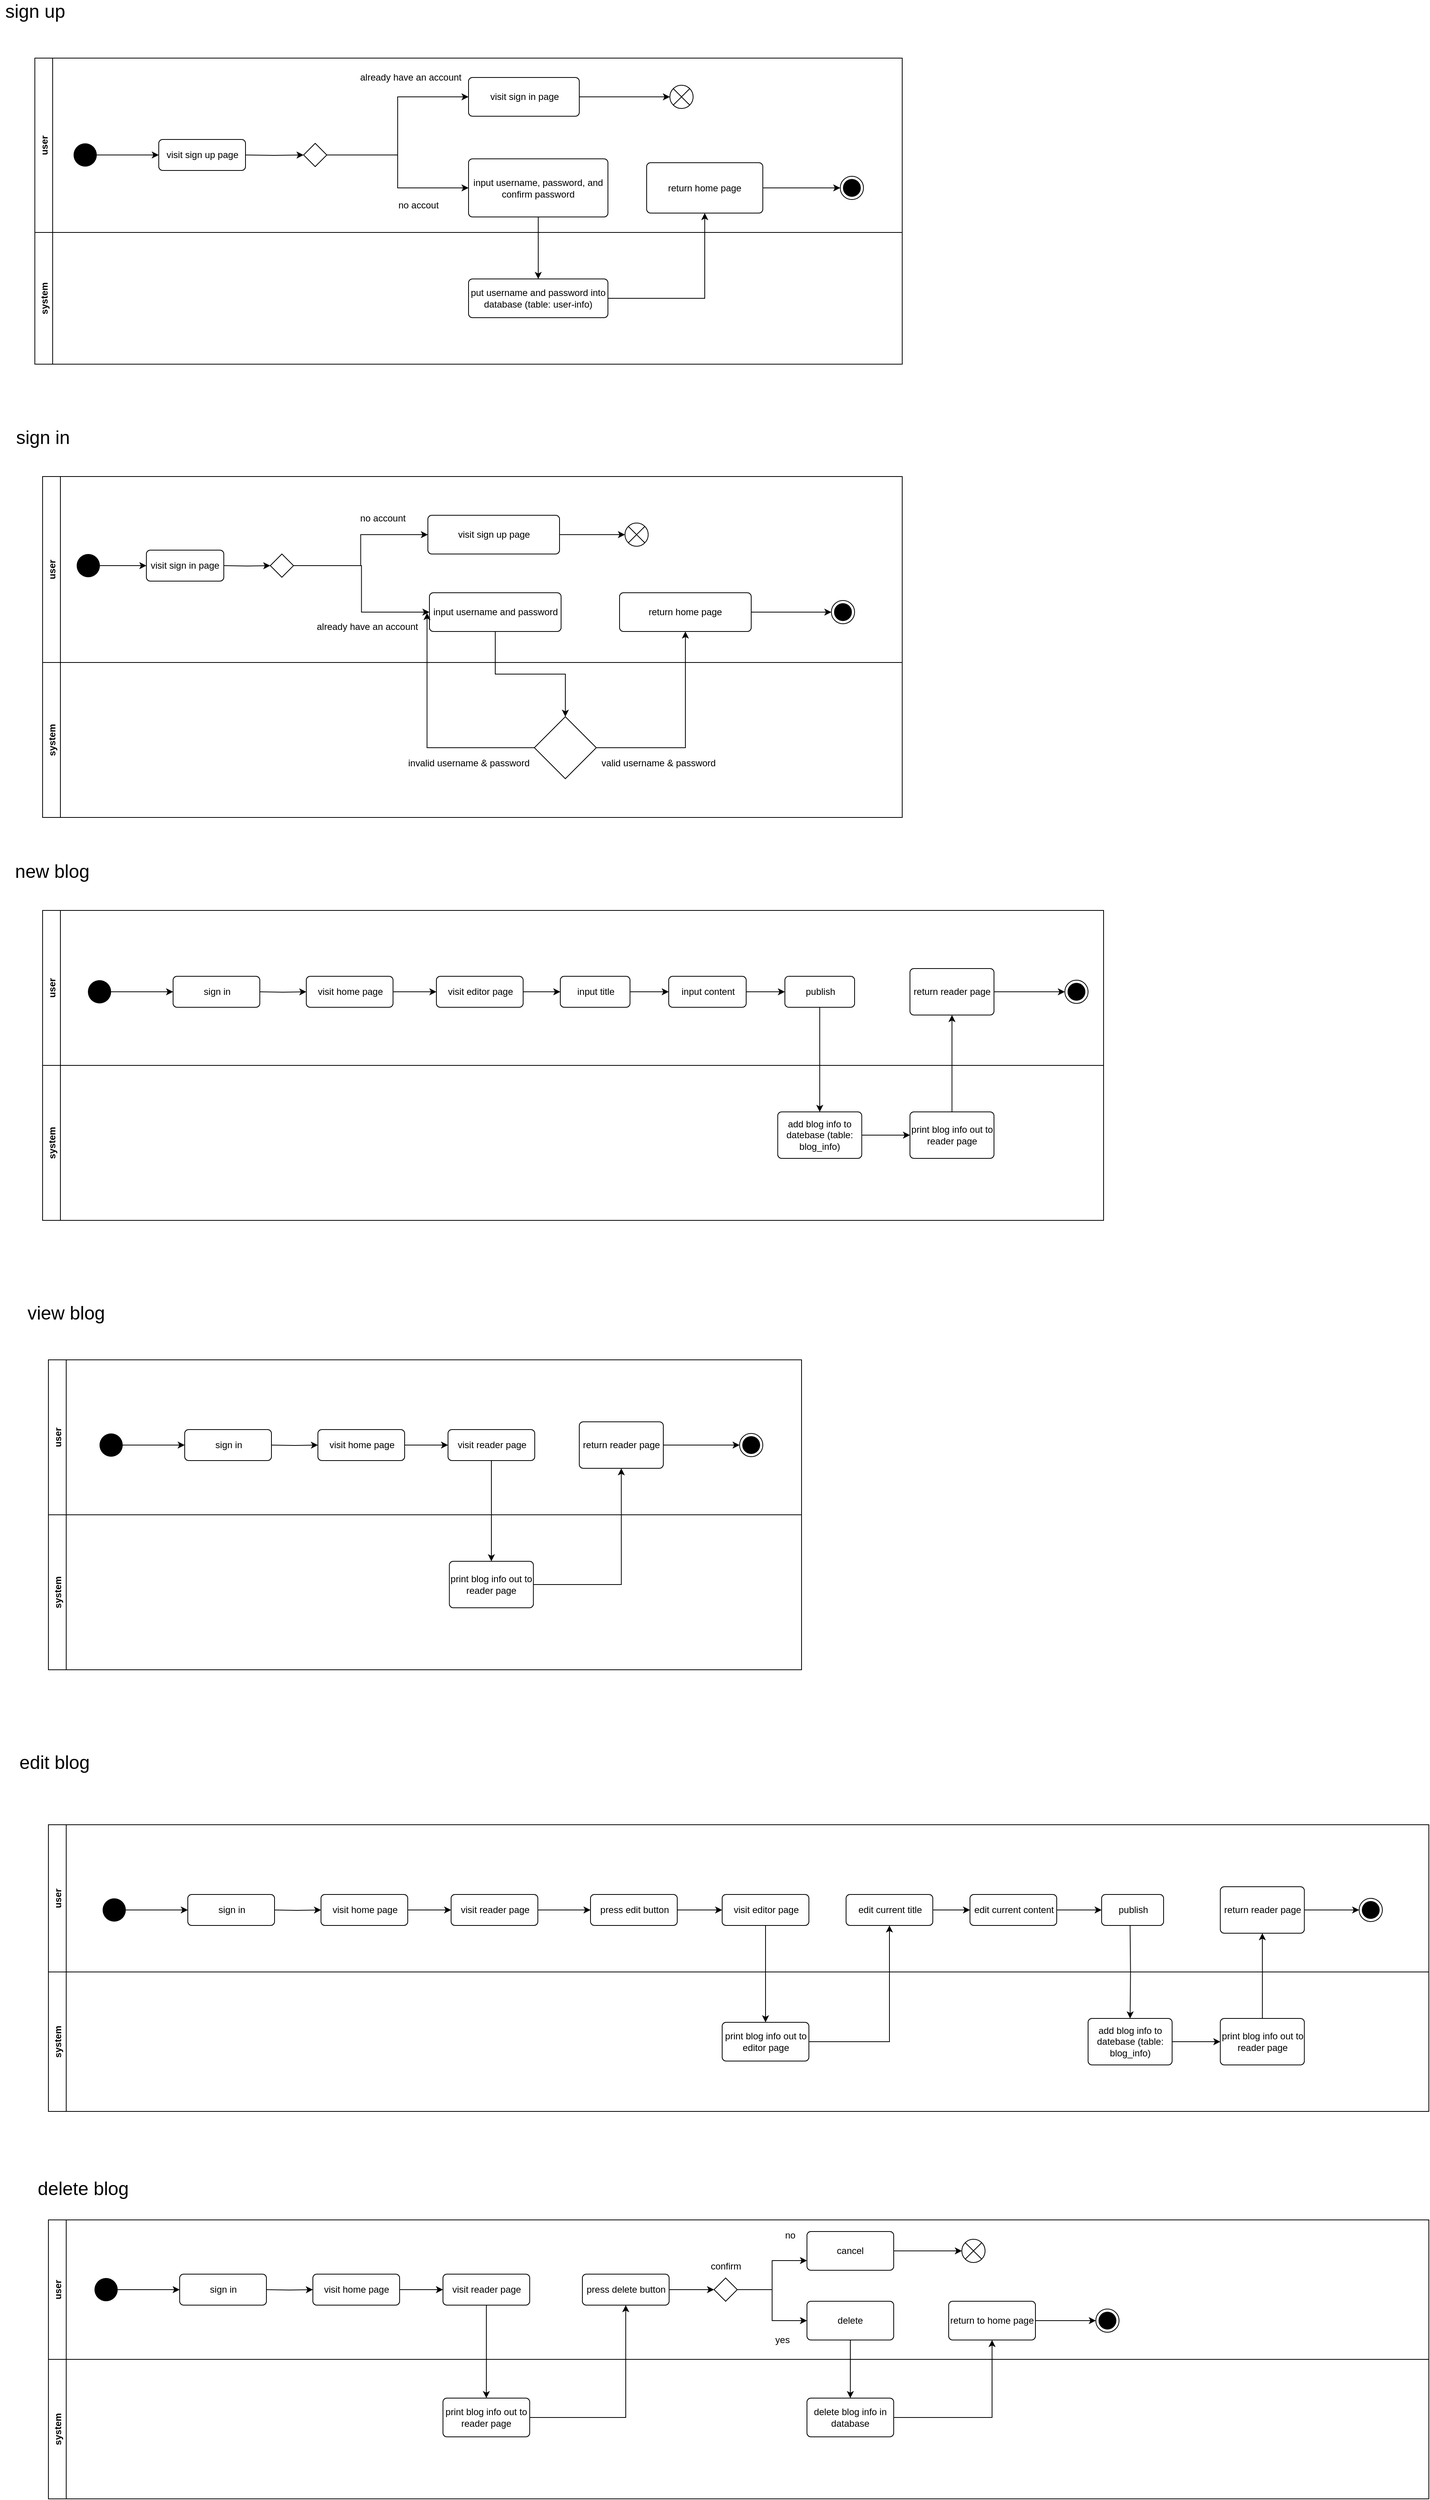 <mxfile version="18.0.7" type="device"><diagram id="uYZvrimtw6pGNpJl5fNM" name="Page-1"><mxGraphModel dx="3199" dy="2535" grid="1" gridSize="10" guides="1" tooltips="1" connect="1" arrows="1" fold="1" page="1" pageScale="1" pageWidth="827" pageHeight="1169" math="0" shadow="0"><root><mxCell id="0"/><mxCell id="1" parent="0"/><mxCell id="Wlo0kTgibTkUkE_SqMx7-7" style="edgeStyle=orthogonalEdgeStyle;rounded=0;orthogonalLoop=1;jettySize=auto;html=1;entryX=0;entryY=0.5;entryDx=0;entryDy=0;" edge="1" parent="1" target="Wlo0kTgibTkUkE_SqMx7-2"><mxGeometry relative="1" as="geometry"><mxPoint x="244" y="665" as="sourcePoint"/></mxGeometry></mxCell><mxCell id="Wlo0kTgibTkUkE_SqMx7-17" style="edgeStyle=orthogonalEdgeStyle;rounded=0;orthogonalLoop=1;jettySize=auto;html=1;entryX=0;entryY=0.5;entryDx=0;entryDy=0;fontSize=12;" edge="1" parent="1" source="Wlo0kTgibTkUkE_SqMx7-1" target="Wlo0kTgibTkUkE_SqMx7-15"><mxGeometry relative="1" as="geometry"/></mxCell><mxCell id="Wlo0kTgibTkUkE_SqMx7-1" value="" style="ellipse;fillColor=#000000;strokeColor=none;" vertex="1" parent="1"><mxGeometry x="54" y="650" width="30" height="30" as="geometry"/></mxCell><mxCell id="Wlo0kTgibTkUkE_SqMx7-8" style="edgeStyle=orthogonalEdgeStyle;rounded=0;orthogonalLoop=1;jettySize=auto;html=1;entryX=0;entryY=0.5;entryDx=0;entryDy=0;" edge="1" parent="1" source="Wlo0kTgibTkUkE_SqMx7-2" target="Wlo0kTgibTkUkE_SqMx7-3"><mxGeometry relative="1" as="geometry"/></mxCell><mxCell id="Wlo0kTgibTkUkE_SqMx7-144" style="edgeStyle=orthogonalEdgeStyle;rounded=0;orthogonalLoop=1;jettySize=auto;html=1;entryX=0;entryY=0.5;entryDx=0;entryDy=0;fontSize=12;" edge="1" parent="1" source="Wlo0kTgibTkUkE_SqMx7-2" target="Wlo0kTgibTkUkE_SqMx7-4"><mxGeometry relative="1" as="geometry"/></mxCell><mxCell id="Wlo0kTgibTkUkE_SqMx7-2" value="" style="rhombus;" vertex="1" parent="1"><mxGeometry x="304" y="650" width="30" height="30" as="geometry"/></mxCell><mxCell id="Wlo0kTgibTkUkE_SqMx7-154" style="edgeStyle=orthogonalEdgeStyle;rounded=0;orthogonalLoop=1;jettySize=auto;html=1;entryX=0.5;entryY=0;entryDx=0;entryDy=0;fontSize=12;" edge="1" parent="1" source="Wlo0kTgibTkUkE_SqMx7-3" target="Wlo0kTgibTkUkE_SqMx7-150"><mxGeometry relative="1" as="geometry"/></mxCell><mxCell id="Wlo0kTgibTkUkE_SqMx7-3" value="input username and password" style="html=1;align=center;verticalAlign=middle;rounded=1;absoluteArcSize=1;arcSize=10;dashed=0;whiteSpace=wrap;" vertex="1" parent="1"><mxGeometry x="509.5" y="700" width="170" height="50" as="geometry"/></mxCell><mxCell id="Wlo0kTgibTkUkE_SqMx7-145" style="edgeStyle=orthogonalEdgeStyle;rounded=0;orthogonalLoop=1;jettySize=auto;html=1;entryX=0;entryY=0.5;entryDx=0;entryDy=0;fontSize=12;" edge="1" parent="1" source="Wlo0kTgibTkUkE_SqMx7-4" target="Wlo0kTgibTkUkE_SqMx7-6"><mxGeometry relative="1" as="geometry"/></mxCell><mxCell id="Wlo0kTgibTkUkE_SqMx7-4" value="visit sign up page" style="html=1;align=center;verticalAlign=middle;rounded=1;absoluteArcSize=1;arcSize=10;dashed=0;whiteSpace=wrap;" vertex="1" parent="1"><mxGeometry x="507.5" y="600" width="170" height="50" as="geometry"/></mxCell><mxCell id="Wlo0kTgibTkUkE_SqMx7-6" value="" style="shape=sumEllipse;perimeter=ellipsePerimeter;whiteSpace=wrap;html=1;backgroundOutline=1;" vertex="1" parent="1"><mxGeometry x="762" y="610" width="30" height="30" as="geometry"/></mxCell><mxCell id="Wlo0kTgibTkUkE_SqMx7-12" value="&lt;font style=&quot;font-size: 24px;&quot;&gt;sign in&lt;/font&gt;" style="text;html=1;align=center;verticalAlign=middle;resizable=0;points=[];autosize=1;strokeColor=none;fillColor=none;" vertex="1" parent="1"><mxGeometry x="-30" y="490" width="80" height="20" as="geometry"/></mxCell><mxCell id="Wlo0kTgibTkUkE_SqMx7-13" value="&lt;font style=&quot;font-size: 12px;&quot;&gt;already have an account&lt;/font&gt;" style="text;html=1;align=center;verticalAlign=middle;resizable=0;points=[];autosize=1;strokeColor=none;fillColor=none;fontSize=24;" vertex="1" parent="1"><mxGeometry x="354" y="720" width="150" height="40" as="geometry"/></mxCell><mxCell id="Wlo0kTgibTkUkE_SqMx7-14" value="&lt;font style=&quot;font-size: 12px;&quot;&gt;no account&lt;/font&gt;" style="text;html=1;align=center;verticalAlign=middle;resizable=0;points=[];autosize=1;strokeColor=none;fillColor=none;fontSize=24;" vertex="1" parent="1"><mxGeometry x="414" y="580" width="70" height="40" as="geometry"/></mxCell><mxCell id="Wlo0kTgibTkUkE_SqMx7-15" value="visit sign in page" style="html=1;align=center;verticalAlign=middle;rounded=1;absoluteArcSize=1;arcSize=10;dashed=0;fontSize=12;whiteSpace=wrap;" vertex="1" parent="1"><mxGeometry x="144" y="645" width="100" height="40" as="geometry"/></mxCell><mxCell id="Wlo0kTgibTkUkE_SqMx7-18" style="edgeStyle=orthogonalEdgeStyle;rounded=0;orthogonalLoop=1;jettySize=auto;html=1;entryX=0;entryY=0.5;entryDx=0;entryDy=0;" edge="1" parent="1" target="Wlo0kTgibTkUkE_SqMx7-23"><mxGeometry relative="1" as="geometry"><mxPoint x="270" y="135" as="sourcePoint"/></mxGeometry></mxCell><mxCell id="Wlo0kTgibTkUkE_SqMx7-19" style="edgeStyle=orthogonalEdgeStyle;rounded=0;orthogonalLoop=1;jettySize=auto;html=1;entryX=0;entryY=0.5;entryDx=0;entryDy=0;" edge="1" parent="1" source="Wlo0kTgibTkUkE_SqMx7-20" target="Wlo0kTgibTkUkE_SqMx7-33"><mxGeometry relative="1" as="geometry"/></mxCell><mxCell id="Wlo0kTgibTkUkE_SqMx7-20" value="" style="ellipse;fillColor=#000000;strokeColor=none;" vertex="1" parent="1"><mxGeometry x="50" y="120" width="30" height="30" as="geometry"/></mxCell><mxCell id="Wlo0kTgibTkUkE_SqMx7-21" style="edgeStyle=orthogonalEdgeStyle;rounded=0;orthogonalLoop=1;jettySize=auto;html=1;entryX=0;entryY=0.5;entryDx=0;entryDy=0;" edge="1" parent="1" source="Wlo0kTgibTkUkE_SqMx7-23" target="Wlo0kTgibTkUkE_SqMx7-37"><mxGeometry relative="1" as="geometry"><mxPoint x="547.0" y="45" as="targetPoint"/></mxGeometry></mxCell><mxCell id="Wlo0kTgibTkUkE_SqMx7-22" style="edgeStyle=orthogonalEdgeStyle;rounded=0;orthogonalLoop=1;jettySize=auto;html=1;entryX=0;entryY=0.5;entryDx=0;entryDy=0;" edge="1" parent="1" source="Wlo0kTgibTkUkE_SqMx7-23" target="Wlo0kTgibTkUkE_SqMx7-27"><mxGeometry relative="1" as="geometry"/></mxCell><mxCell id="Wlo0kTgibTkUkE_SqMx7-23" value="" style="rhombus;" vertex="1" parent="1"><mxGeometry x="347" y="120" width="30" height="30" as="geometry"/></mxCell><mxCell id="Wlo0kTgibTkUkE_SqMx7-30" value="&lt;font style=&quot;font-size: 24px;&quot;&gt;sign up&lt;/font&gt;" style="text;html=1;align=center;verticalAlign=middle;resizable=0;points=[];autosize=1;strokeColor=none;fillColor=none;" vertex="1" parent="1"><mxGeometry x="-45" y="-60" width="90" height="20" as="geometry"/></mxCell><mxCell id="Wlo0kTgibTkUkE_SqMx7-33" value="visit sign up page" style="html=1;align=center;verticalAlign=middle;rounded=1;absoluteArcSize=1;arcSize=10;dashed=0;" vertex="1" parent="1"><mxGeometry x="160" y="115" width="112" height="40" as="geometry"/></mxCell><mxCell id="Wlo0kTgibTkUkE_SqMx7-38" style="edgeStyle=orthogonalEdgeStyle;rounded=0;orthogonalLoop=1;jettySize=auto;html=1;entryX=0;entryY=0.5;entryDx=0;entryDy=0;" edge="1" parent="1" target="Wlo0kTgibTkUkE_SqMx7-45"><mxGeometry relative="1" as="geometry"><mxPoint x="288.5" y="1215" as="sourcePoint"/><mxPoint x="365.5" y="1215" as="targetPoint"/></mxGeometry></mxCell><mxCell id="Wlo0kTgibTkUkE_SqMx7-39" style="edgeStyle=orthogonalEdgeStyle;rounded=0;orthogonalLoop=1;jettySize=auto;html=1;entryX=0;entryY=0.5;entryDx=0;entryDy=0;" edge="1" parent="1" source="Wlo0kTgibTkUkE_SqMx7-40" target="Wlo0kTgibTkUkE_SqMx7-43"><mxGeometry relative="1" as="geometry"/></mxCell><mxCell id="Wlo0kTgibTkUkE_SqMx7-40" value="" style="ellipse;fillColor=#000000;strokeColor=none;" vertex="1" parent="1"><mxGeometry x="68.5" y="1200" width="30" height="30" as="geometry"/></mxCell><mxCell id="Wlo0kTgibTkUkE_SqMx7-42" value="&lt;font style=&quot;font-size: 24px;&quot;&gt;new blog&lt;/font&gt;" style="text;html=1;align=center;verticalAlign=middle;resizable=0;points=[];autosize=1;strokeColor=none;fillColor=none;" vertex="1" parent="1"><mxGeometry x="-33" y="1050" width="110" height="20" as="geometry"/></mxCell><mxCell id="Wlo0kTgibTkUkE_SqMx7-43" value="sign in" style="html=1;align=center;verticalAlign=middle;rounded=1;absoluteArcSize=1;arcSize=10;dashed=0;" vertex="1" parent="1"><mxGeometry x="178.5" y="1195" width="112" height="40" as="geometry"/></mxCell><mxCell id="Wlo0kTgibTkUkE_SqMx7-44" style="edgeStyle=orthogonalEdgeStyle;rounded=0;orthogonalLoop=1;jettySize=auto;html=1;entryX=0;entryY=0.5;entryDx=0;entryDy=0;" edge="1" parent="1" source="Wlo0kTgibTkUkE_SqMx7-45" target="Wlo0kTgibTkUkE_SqMx7-47"><mxGeometry relative="1" as="geometry"/></mxCell><mxCell id="Wlo0kTgibTkUkE_SqMx7-45" value="visit home page" style="html=1;align=center;verticalAlign=middle;rounded=1;absoluteArcSize=1;arcSize=10;dashed=0;" vertex="1" parent="1"><mxGeometry x="350.5" y="1195" width="112" height="40" as="geometry"/></mxCell><mxCell id="Wlo0kTgibTkUkE_SqMx7-46" style="edgeStyle=orthogonalEdgeStyle;rounded=0;orthogonalLoop=1;jettySize=auto;html=1;entryX=0;entryY=0.5;entryDx=0;entryDy=0;" edge="1" parent="1" source="Wlo0kTgibTkUkE_SqMx7-47" target="Wlo0kTgibTkUkE_SqMx7-51"><mxGeometry relative="1" as="geometry"/></mxCell><mxCell id="Wlo0kTgibTkUkE_SqMx7-47" value="visit editor page" style="html=1;align=center;verticalAlign=middle;rounded=1;absoluteArcSize=1;arcSize=10;dashed=0;" vertex="1" parent="1"><mxGeometry x="518.5" y="1195" width="112" height="40" as="geometry"/></mxCell><mxCell id="Wlo0kTgibTkUkE_SqMx7-48" style="edgeStyle=orthogonalEdgeStyle;rounded=0;orthogonalLoop=1;jettySize=auto;html=1;entryX=0;entryY=0.5;entryDx=0;entryDy=0;" edge="1" parent="1" source="Wlo0kTgibTkUkE_SqMx7-49" target="Wlo0kTgibTkUkE_SqMx7-53"><mxGeometry relative="1" as="geometry"/></mxCell><mxCell id="Wlo0kTgibTkUkE_SqMx7-49" value="input content" style="html=1;align=center;verticalAlign=middle;rounded=1;absoluteArcSize=1;arcSize=10;dashed=0;" vertex="1" parent="1"><mxGeometry x="818.5" y="1195" width="100" height="40" as="geometry"/></mxCell><mxCell id="Wlo0kTgibTkUkE_SqMx7-50" style="edgeStyle=orthogonalEdgeStyle;rounded=0;orthogonalLoop=1;jettySize=auto;html=1;entryX=0;entryY=0.5;entryDx=0;entryDy=0;" edge="1" parent="1" source="Wlo0kTgibTkUkE_SqMx7-51" target="Wlo0kTgibTkUkE_SqMx7-49"><mxGeometry relative="1" as="geometry"/></mxCell><mxCell id="Wlo0kTgibTkUkE_SqMx7-51" value="input title" style="html=1;align=center;verticalAlign=middle;rounded=1;absoluteArcSize=1;arcSize=10;dashed=0;" vertex="1" parent="1"><mxGeometry x="678.5" y="1195" width="90" height="40" as="geometry"/></mxCell><mxCell id="Wlo0kTgibTkUkE_SqMx7-167" style="edgeStyle=orthogonalEdgeStyle;rounded=0;orthogonalLoop=1;jettySize=auto;html=1;entryX=0.5;entryY=0;entryDx=0;entryDy=0;fontSize=12;" edge="1" parent="1" source="Wlo0kTgibTkUkE_SqMx7-53" target="Wlo0kTgibTkUkE_SqMx7-162"><mxGeometry relative="1" as="geometry"/></mxCell><mxCell id="Wlo0kTgibTkUkE_SqMx7-53" value="publish" style="html=1;align=center;verticalAlign=middle;rounded=1;absoluteArcSize=1;arcSize=10;dashed=0;" vertex="1" parent="1"><mxGeometry x="968.5" y="1195" width="90" height="40" as="geometry"/></mxCell><mxCell id="Wlo0kTgibTkUkE_SqMx7-54" style="edgeStyle=orthogonalEdgeStyle;rounded=0;orthogonalLoop=1;jettySize=auto;html=1;entryX=0;entryY=0.5;entryDx=0;entryDy=0;" edge="1" parent="1" target="Wlo0kTgibTkUkE_SqMx7-61"><mxGeometry relative="1" as="geometry"><mxPoint x="303.5" y="1800" as="sourcePoint"/><mxPoint x="380.5" y="1800" as="targetPoint"/></mxGeometry></mxCell><mxCell id="Wlo0kTgibTkUkE_SqMx7-55" style="edgeStyle=orthogonalEdgeStyle;rounded=0;orthogonalLoop=1;jettySize=auto;html=1;entryX=0;entryY=0.5;entryDx=0;entryDy=0;" edge="1" parent="1" source="Wlo0kTgibTkUkE_SqMx7-56" target="Wlo0kTgibTkUkE_SqMx7-59"><mxGeometry relative="1" as="geometry"/></mxCell><mxCell id="Wlo0kTgibTkUkE_SqMx7-56" value="" style="ellipse;fillColor=#000000;strokeColor=none;" vertex="1" parent="1"><mxGeometry x="83.5" y="1785" width="30" height="30" as="geometry"/></mxCell><mxCell id="Wlo0kTgibTkUkE_SqMx7-58" value="&lt;font style=&quot;font-size: 24px;&quot;&gt;view blog&lt;/font&gt;" style="text;html=1;align=center;verticalAlign=middle;resizable=0;points=[];autosize=1;strokeColor=none;fillColor=none;" vertex="1" parent="1"><mxGeometry x="-20" y="1620" width="120" height="20" as="geometry"/></mxCell><mxCell id="Wlo0kTgibTkUkE_SqMx7-59" value="sign in" style="html=1;align=center;verticalAlign=middle;rounded=1;absoluteArcSize=1;arcSize=10;dashed=0;" vertex="1" parent="1"><mxGeometry x="193.5" y="1780" width="112" height="40" as="geometry"/></mxCell><mxCell id="Wlo0kTgibTkUkE_SqMx7-60" style="edgeStyle=orthogonalEdgeStyle;rounded=0;orthogonalLoop=1;jettySize=auto;html=1;entryX=0;entryY=0.5;entryDx=0;entryDy=0;" edge="1" parent="1" source="Wlo0kTgibTkUkE_SqMx7-61" target="Wlo0kTgibTkUkE_SqMx7-63"><mxGeometry relative="1" as="geometry"/></mxCell><mxCell id="Wlo0kTgibTkUkE_SqMx7-61" value="visit home page" style="html=1;align=center;verticalAlign=middle;rounded=1;absoluteArcSize=1;arcSize=10;dashed=0;" vertex="1" parent="1"><mxGeometry x="365.5" y="1780" width="112" height="40" as="geometry"/></mxCell><mxCell id="Wlo0kTgibTkUkE_SqMx7-179" style="edgeStyle=orthogonalEdgeStyle;rounded=0;orthogonalLoop=1;jettySize=auto;html=1;entryX=0.5;entryY=0;entryDx=0;entryDy=0;fontSize=12;" edge="1" parent="1" source="Wlo0kTgibTkUkE_SqMx7-63" target="Wlo0kTgibTkUkE_SqMx7-173"><mxGeometry relative="1" as="geometry"/></mxCell><mxCell id="Wlo0kTgibTkUkE_SqMx7-63" value="visit reader page" style="html=1;align=center;verticalAlign=middle;rounded=1;absoluteArcSize=1;arcSize=10;dashed=0;" vertex="1" parent="1"><mxGeometry x="533.5" y="1780" width="112" height="40" as="geometry"/></mxCell><mxCell id="Wlo0kTgibTkUkE_SqMx7-64" style="edgeStyle=orthogonalEdgeStyle;rounded=0;orthogonalLoop=1;jettySize=auto;html=1;entryX=0;entryY=0.5;entryDx=0;entryDy=0;" edge="1" parent="1" target="Wlo0kTgibTkUkE_SqMx7-70"><mxGeometry relative="1" as="geometry"><mxPoint x="307.5" y="2400" as="sourcePoint"/><mxPoint x="384.5" y="2400" as="targetPoint"/></mxGeometry></mxCell><mxCell id="Wlo0kTgibTkUkE_SqMx7-65" style="edgeStyle=orthogonalEdgeStyle;rounded=0;orthogonalLoop=1;jettySize=auto;html=1;entryX=0;entryY=0.5;entryDx=0;entryDy=0;" edge="1" parent="1" source="Wlo0kTgibTkUkE_SqMx7-66" target="Wlo0kTgibTkUkE_SqMx7-68"><mxGeometry relative="1" as="geometry"/></mxCell><mxCell id="Wlo0kTgibTkUkE_SqMx7-66" value="" style="ellipse;fillColor=#000000;strokeColor=none;" vertex="1" parent="1"><mxGeometry x="87.5" y="2385" width="30" height="30" as="geometry"/></mxCell><mxCell id="Wlo0kTgibTkUkE_SqMx7-67" value="&lt;font style=&quot;font-size: 24px;&quot;&gt;edit blog&lt;/font&gt;" style="text;html=1;align=center;verticalAlign=middle;resizable=0;points=[];autosize=1;strokeColor=none;fillColor=none;" vertex="1" parent="1"><mxGeometry x="-30" y="2200" width="110" height="20" as="geometry"/></mxCell><mxCell id="Wlo0kTgibTkUkE_SqMx7-68" value="sign in" style="html=1;align=center;verticalAlign=middle;rounded=1;absoluteArcSize=1;arcSize=10;dashed=0;" vertex="1" parent="1"><mxGeometry x="197.5" y="2380" width="112" height="40" as="geometry"/></mxCell><mxCell id="Wlo0kTgibTkUkE_SqMx7-69" style="edgeStyle=orthogonalEdgeStyle;rounded=0;orthogonalLoop=1;jettySize=auto;html=1;entryX=0;entryY=0.5;entryDx=0;entryDy=0;" edge="1" parent="1" source="Wlo0kTgibTkUkE_SqMx7-70" target="Wlo0kTgibTkUkE_SqMx7-72"><mxGeometry relative="1" as="geometry"/></mxCell><mxCell id="Wlo0kTgibTkUkE_SqMx7-70" value="visit home page" style="html=1;align=center;verticalAlign=middle;rounded=1;absoluteArcSize=1;arcSize=10;dashed=0;" vertex="1" parent="1"><mxGeometry x="369.5" y="2380" width="112" height="40" as="geometry"/></mxCell><mxCell id="Wlo0kTgibTkUkE_SqMx7-71" style="edgeStyle=orthogonalEdgeStyle;rounded=0;orthogonalLoop=1;jettySize=auto;html=1;entryX=0;entryY=0.5;entryDx=0;entryDy=0;" edge="1" parent="1" source="Wlo0kTgibTkUkE_SqMx7-72" target="Wlo0kTgibTkUkE_SqMx7-74"><mxGeometry relative="1" as="geometry"/></mxCell><mxCell id="Wlo0kTgibTkUkE_SqMx7-72" value="visit reader page" style="html=1;align=center;verticalAlign=middle;rounded=1;absoluteArcSize=1;arcSize=10;dashed=0;" vertex="1" parent="1"><mxGeometry x="537.5" y="2380" width="112" height="40" as="geometry"/></mxCell><mxCell id="Wlo0kTgibTkUkE_SqMx7-182" style="edgeStyle=orthogonalEdgeStyle;rounded=0;orthogonalLoop=1;jettySize=auto;html=1;entryX=0;entryY=0.5;entryDx=0;entryDy=0;fontSize=12;" edge="1" parent="1" source="Wlo0kTgibTkUkE_SqMx7-74" target="Wlo0kTgibTkUkE_SqMx7-78"><mxGeometry relative="1" as="geometry"/></mxCell><mxCell id="Wlo0kTgibTkUkE_SqMx7-74" value="press edit button" style="html=1;align=center;verticalAlign=middle;rounded=1;absoluteArcSize=1;arcSize=10;dashed=0;" vertex="1" parent="1"><mxGeometry x="717.5" y="2380" width="112" height="40" as="geometry"/></mxCell><mxCell id="Wlo0kTgibTkUkE_SqMx7-75" style="edgeStyle=orthogonalEdgeStyle;rounded=0;orthogonalLoop=1;jettySize=auto;html=1;" edge="1" parent="1" source="Wlo0kTgibTkUkE_SqMx7-76" target="Wlo0kTgibTkUkE_SqMx7-82"><mxGeometry relative="1" as="geometry"/></mxCell><mxCell id="Wlo0kTgibTkUkE_SqMx7-76" value="edit current title" style="html=1;align=center;verticalAlign=middle;rounded=1;absoluteArcSize=1;arcSize=10;dashed=0;" vertex="1" parent="1"><mxGeometry x="1047.5" y="2380" width="112" height="40" as="geometry"/></mxCell><mxCell id="Wlo0kTgibTkUkE_SqMx7-184" style="edgeStyle=orthogonalEdgeStyle;rounded=0;orthogonalLoop=1;jettySize=auto;html=1;entryX=0.5;entryY=0;entryDx=0;entryDy=0;fontSize=12;" edge="1" parent="1" source="Wlo0kTgibTkUkE_SqMx7-78" target="Wlo0kTgibTkUkE_SqMx7-183"><mxGeometry relative="1" as="geometry"/></mxCell><mxCell id="Wlo0kTgibTkUkE_SqMx7-78" value="visit editor page" style="html=1;align=center;verticalAlign=middle;rounded=1;absoluteArcSize=1;arcSize=10;dashed=0;" vertex="1" parent="1"><mxGeometry x="887.5" y="2380" width="112" height="40" as="geometry"/></mxCell><mxCell id="Wlo0kTgibTkUkE_SqMx7-80" value="publish" style="html=1;align=center;verticalAlign=middle;rounded=1;absoluteArcSize=1;arcSize=10;dashed=0;" vertex="1" parent="1"><mxGeometry x="1377.5" y="2380" width="80" height="40" as="geometry"/></mxCell><mxCell id="Wlo0kTgibTkUkE_SqMx7-81" style="edgeStyle=orthogonalEdgeStyle;rounded=0;orthogonalLoop=1;jettySize=auto;html=1;entryX=0;entryY=0.5;entryDx=0;entryDy=0;" edge="1" parent="1" source="Wlo0kTgibTkUkE_SqMx7-82" target="Wlo0kTgibTkUkE_SqMx7-80"><mxGeometry relative="1" as="geometry"/></mxCell><mxCell id="Wlo0kTgibTkUkE_SqMx7-82" value="edit current content" style="html=1;align=center;verticalAlign=middle;rounded=1;absoluteArcSize=1;arcSize=10;dashed=0;" vertex="1" parent="1"><mxGeometry x="1207.5" y="2380" width="112" height="40" as="geometry"/></mxCell><mxCell id="Wlo0kTgibTkUkE_SqMx7-83" value="" style="ellipse;html=1;shape=endState;fillColor=#000000;strokeColor=#000000;" vertex="1" parent="1"><mxGeometry x="1710" y="2385" width="30" height="30" as="geometry"/></mxCell><mxCell id="Wlo0kTgibTkUkE_SqMx7-84" style="edgeStyle=orthogonalEdgeStyle;rounded=0;orthogonalLoop=1;jettySize=auto;html=1;entryX=0;entryY=0.5;entryDx=0;entryDy=0;" edge="1" parent="1" target="Wlo0kTgibTkUkE_SqMx7-91"><mxGeometry relative="1" as="geometry"><mxPoint x="297" y="2890" as="sourcePoint"/><mxPoint x="374" y="2890" as="targetPoint"/></mxGeometry></mxCell><mxCell id="Wlo0kTgibTkUkE_SqMx7-85" style="edgeStyle=orthogonalEdgeStyle;rounded=0;orthogonalLoop=1;jettySize=auto;html=1;entryX=0;entryY=0.5;entryDx=0;entryDy=0;" edge="1" parent="1" source="Wlo0kTgibTkUkE_SqMx7-86" target="Wlo0kTgibTkUkE_SqMx7-89"><mxGeometry relative="1" as="geometry"/></mxCell><mxCell id="Wlo0kTgibTkUkE_SqMx7-86" value="" style="ellipse;fillColor=#000000;strokeColor=none;" vertex="1" parent="1"><mxGeometry x="77" y="2875" width="30" height="30" as="geometry"/></mxCell><mxCell id="Wlo0kTgibTkUkE_SqMx7-88" value="&lt;font style=&quot;font-size: 24px;&quot;&gt;delete blog&lt;/font&gt;" style="text;html=1;align=center;verticalAlign=middle;resizable=0;points=[];autosize=1;strokeColor=none;fillColor=none;" vertex="1" parent="1"><mxGeometry x="-3" y="2750" width="130" height="20" as="geometry"/></mxCell><mxCell id="Wlo0kTgibTkUkE_SqMx7-89" value="sign in" style="html=1;align=center;verticalAlign=middle;rounded=1;absoluteArcSize=1;arcSize=10;dashed=0;" vertex="1" parent="1"><mxGeometry x="187" y="2870" width="112" height="40" as="geometry"/></mxCell><mxCell id="Wlo0kTgibTkUkE_SqMx7-90" style="edgeStyle=orthogonalEdgeStyle;rounded=0;orthogonalLoop=1;jettySize=auto;html=1;entryX=0;entryY=0.5;entryDx=0;entryDy=0;" edge="1" parent="1" source="Wlo0kTgibTkUkE_SqMx7-91" target="Wlo0kTgibTkUkE_SqMx7-93"><mxGeometry relative="1" as="geometry"/></mxCell><mxCell id="Wlo0kTgibTkUkE_SqMx7-91" value="visit home page" style="html=1;align=center;verticalAlign=middle;rounded=1;absoluteArcSize=1;arcSize=10;dashed=0;" vertex="1" parent="1"><mxGeometry x="359" y="2870" width="112" height="40" as="geometry"/></mxCell><mxCell id="Wlo0kTgibTkUkE_SqMx7-198" style="edgeStyle=orthogonalEdgeStyle;rounded=0;orthogonalLoop=1;jettySize=auto;html=1;entryX=0.5;entryY=0;entryDx=0;entryDy=0;fontSize=12;" edge="1" parent="1" source="Wlo0kTgibTkUkE_SqMx7-93" target="Wlo0kTgibTkUkE_SqMx7-197"><mxGeometry relative="1" as="geometry"/></mxCell><mxCell id="Wlo0kTgibTkUkE_SqMx7-93" value="visit reader page" style="html=1;align=center;verticalAlign=middle;rounded=1;absoluteArcSize=1;arcSize=10;dashed=0;" vertex="1" parent="1"><mxGeometry x="527" y="2870" width="112" height="40" as="geometry"/></mxCell><mxCell id="Wlo0kTgibTkUkE_SqMx7-94" style="edgeStyle=orthogonalEdgeStyle;rounded=0;orthogonalLoop=1;jettySize=auto;html=1;entryX=0;entryY=0.5;entryDx=0;entryDy=0;" edge="1" parent="1" source="Wlo0kTgibTkUkE_SqMx7-95" target="Wlo0kTgibTkUkE_SqMx7-98"><mxGeometry relative="1" as="geometry"/></mxCell><mxCell id="Wlo0kTgibTkUkE_SqMx7-95" value="press delete button" style="html=1;align=center;verticalAlign=middle;rounded=1;absoluteArcSize=1;arcSize=10;dashed=0;" vertex="1" parent="1"><mxGeometry x="707" y="2870" width="112" height="40" as="geometry"/></mxCell><mxCell id="Wlo0kTgibTkUkE_SqMx7-96" style="edgeStyle=orthogonalEdgeStyle;rounded=0;orthogonalLoop=1;jettySize=auto;html=1;entryX=0;entryY=0.5;entryDx=0;entryDy=0;" edge="1" parent="1" source="Wlo0kTgibTkUkE_SqMx7-98" target="Wlo0kTgibTkUkE_SqMx7-199"><mxGeometry relative="1" as="geometry"><mxPoint x="997.0" y="2930" as="targetPoint"/></mxGeometry></mxCell><mxCell id="Wlo0kTgibTkUkE_SqMx7-97" style="edgeStyle=orthogonalEdgeStyle;rounded=0;orthogonalLoop=1;jettySize=auto;html=1;entryX=0;entryY=0.75;entryDx=0;entryDy=0;" edge="1" parent="1" source="Wlo0kTgibTkUkE_SqMx7-98" target="Wlo0kTgibTkUkE_SqMx7-200"><mxGeometry relative="1" as="geometry"><mxPoint x="997.0" y="2840" as="targetPoint"/></mxGeometry></mxCell><mxCell id="Wlo0kTgibTkUkE_SqMx7-98" value="" style="rhombus;" vertex="1" parent="1"><mxGeometry x="877" y="2875" width="30" height="30" as="geometry"/></mxCell><mxCell id="Wlo0kTgibTkUkE_SqMx7-104" value="confirm" style="text;html=1;align=center;verticalAlign=middle;resizable=0;points=[];autosize=1;strokeColor=none;fillColor=none;" vertex="1" parent="1"><mxGeometry x="867" y="2850" width="50" height="20" as="geometry"/></mxCell><mxCell id="Wlo0kTgibTkUkE_SqMx7-112" value="user" style="swimlane;horizontal=0;fontSize=12;" vertex="1" parent="1"><mxGeometry y="10" width="1120" height="225" as="geometry"/></mxCell><mxCell id="Wlo0kTgibTkUkE_SqMx7-37" value="input username, password, and confirm password" style="html=1;align=center;verticalAlign=middle;rounded=1;absoluteArcSize=1;arcSize=10;dashed=0;whiteSpace=wrap;" vertex="1" parent="Wlo0kTgibTkUkE_SqMx7-112"><mxGeometry x="560" y="130" width="180" height="75" as="geometry"/></mxCell><mxCell id="Wlo0kTgibTkUkE_SqMx7-28" value="" style="ellipse;html=1;shape=endState;fillColor=#000000;strokeColor=#000000;" vertex="1" parent="Wlo0kTgibTkUkE_SqMx7-112"><mxGeometry x="1040" y="152.5" width="30" height="30" as="geometry"/></mxCell><mxCell id="Wlo0kTgibTkUkE_SqMx7-122" style="edgeStyle=orthogonalEdgeStyle;rounded=0;orthogonalLoop=1;jettySize=auto;html=1;fontSize=12;" edge="1" parent="Wlo0kTgibTkUkE_SqMx7-112" source="Wlo0kTgibTkUkE_SqMx7-120" target="Wlo0kTgibTkUkE_SqMx7-28"><mxGeometry relative="1" as="geometry"/></mxCell><mxCell id="Wlo0kTgibTkUkE_SqMx7-120" value="return home page" style="html=1;align=center;verticalAlign=middle;rounded=1;absoluteArcSize=1;arcSize=10;dashed=0;whiteSpace=wrap;" vertex="1" parent="Wlo0kTgibTkUkE_SqMx7-112"><mxGeometry x="790" y="135" width="150" height="65" as="geometry"/></mxCell><mxCell id="Wlo0kTgibTkUkE_SqMx7-27" value="visit sign in page" style="html=1;align=center;verticalAlign=middle;rounded=1;absoluteArcSize=1;arcSize=10;dashed=0;" vertex="1" parent="Wlo0kTgibTkUkE_SqMx7-112"><mxGeometry x="560" y="25" width="143" height="50" as="geometry"/></mxCell><mxCell id="Wlo0kTgibTkUkE_SqMx7-29" value="" style="shape=sumEllipse;perimeter=ellipsePerimeter;whiteSpace=wrap;html=1;backgroundOutline=1;" vertex="1" parent="Wlo0kTgibTkUkE_SqMx7-112"><mxGeometry x="820" y="35" width="30" height="30" as="geometry"/></mxCell><mxCell id="Wlo0kTgibTkUkE_SqMx7-26" style="edgeStyle=orthogonalEdgeStyle;rounded=0;orthogonalLoop=1;jettySize=auto;html=1;entryX=0;entryY=0.5;entryDx=0;entryDy=0;" edge="1" parent="Wlo0kTgibTkUkE_SqMx7-112" source="Wlo0kTgibTkUkE_SqMx7-27" target="Wlo0kTgibTkUkE_SqMx7-29"><mxGeometry relative="1" as="geometry"/></mxCell><mxCell id="Wlo0kTgibTkUkE_SqMx7-31" value="no accout" style="text;html=1;align=center;verticalAlign=middle;resizable=0;points=[];autosize=1;strokeColor=none;fillColor=none;" vertex="1" parent="Wlo0kTgibTkUkE_SqMx7-112"><mxGeometry x="460" y="180" width="70" height="20" as="geometry"/></mxCell><mxCell id="Wlo0kTgibTkUkE_SqMx7-32" value="already have an account" style="text;html=1;align=center;verticalAlign=middle;resizable=0;points=[];autosize=1;strokeColor=none;fillColor=none;" vertex="1" parent="Wlo0kTgibTkUkE_SqMx7-112"><mxGeometry x="410" y="15" width="150" height="20" as="geometry"/></mxCell><mxCell id="Wlo0kTgibTkUkE_SqMx7-114" value="system" style="swimlane;horizontal=0;fontSize=12;" vertex="1" parent="1"><mxGeometry y="235" width="1120" height="170" as="geometry"/></mxCell><mxCell id="Wlo0kTgibTkUkE_SqMx7-118" value="put username and password into database (table: user-info)" style="html=1;align=center;verticalAlign=middle;rounded=1;absoluteArcSize=1;arcSize=10;dashed=0;whiteSpace=wrap;" vertex="1" parent="Wlo0kTgibTkUkE_SqMx7-114"><mxGeometry x="560" y="60" width="180" height="50" as="geometry"/></mxCell><mxCell id="Wlo0kTgibTkUkE_SqMx7-119" style="edgeStyle=orthogonalEdgeStyle;rounded=0;orthogonalLoop=1;jettySize=auto;html=1;entryX=0.5;entryY=0;entryDx=0;entryDy=0;fontSize=12;" edge="1" parent="1" source="Wlo0kTgibTkUkE_SqMx7-37" target="Wlo0kTgibTkUkE_SqMx7-118"><mxGeometry relative="1" as="geometry"/></mxCell><mxCell id="Wlo0kTgibTkUkE_SqMx7-121" style="edgeStyle=orthogonalEdgeStyle;rounded=0;orthogonalLoop=1;jettySize=auto;html=1;entryX=0.5;entryY=1;entryDx=0;entryDy=0;fontSize=12;" edge="1" parent="1" source="Wlo0kTgibTkUkE_SqMx7-118" target="Wlo0kTgibTkUkE_SqMx7-120"><mxGeometry relative="1" as="geometry"/></mxCell><mxCell id="Wlo0kTgibTkUkE_SqMx7-146" value="user" style="swimlane;horizontal=0;fontSize=12;" vertex="1" parent="1"><mxGeometry x="10" y="550" width="1110" height="240" as="geometry"/></mxCell><mxCell id="Wlo0kTgibTkUkE_SqMx7-5" value="" style="ellipse;html=1;shape=endState;fillColor=#000000;strokeColor=#000000;" vertex="1" parent="Wlo0kTgibTkUkE_SqMx7-146"><mxGeometry x="1018.5" y="160" width="30" height="30" as="geometry"/></mxCell><mxCell id="Wlo0kTgibTkUkE_SqMx7-149" style="edgeStyle=orthogonalEdgeStyle;rounded=0;orthogonalLoop=1;jettySize=auto;html=1;entryX=0;entryY=0.5;entryDx=0;entryDy=0;fontSize=12;" edge="1" parent="Wlo0kTgibTkUkE_SqMx7-146" source="Wlo0kTgibTkUkE_SqMx7-148" target="Wlo0kTgibTkUkE_SqMx7-5"><mxGeometry relative="1" as="geometry"/></mxCell><mxCell id="Wlo0kTgibTkUkE_SqMx7-148" value="return home page" style="html=1;align=center;verticalAlign=middle;rounded=1;absoluteArcSize=1;arcSize=10;dashed=0;whiteSpace=wrap;" vertex="1" parent="Wlo0kTgibTkUkE_SqMx7-146"><mxGeometry x="745" y="150" width="170" height="50" as="geometry"/></mxCell><mxCell id="Wlo0kTgibTkUkE_SqMx7-147" value="system" style="swimlane;horizontal=0;fontSize=12;" vertex="1" parent="1"><mxGeometry x="10" y="790" width="1110" height="200" as="geometry"/></mxCell><mxCell id="Wlo0kTgibTkUkE_SqMx7-150" value="" style="rhombus;whiteSpace=wrap;html=1;fontSize=12;" vertex="1" parent="Wlo0kTgibTkUkE_SqMx7-147"><mxGeometry x="635" y="70" width="80" height="80" as="geometry"/></mxCell><mxCell id="Wlo0kTgibTkUkE_SqMx7-156" value="valid username &amp;amp; password" style="text;html=1;align=center;verticalAlign=middle;resizable=0;points=[];autosize=1;strokeColor=none;fillColor=none;fontSize=12;" vertex="1" parent="Wlo0kTgibTkUkE_SqMx7-147"><mxGeometry x="715" y="120" width="160" height="20" as="geometry"/></mxCell><mxCell id="Wlo0kTgibTkUkE_SqMx7-157" value="invalid username &amp;amp; password" style="text;html=1;align=center;verticalAlign=middle;resizable=0;points=[];autosize=1;strokeColor=none;fillColor=none;fontSize=12;" vertex="1" parent="Wlo0kTgibTkUkE_SqMx7-147"><mxGeometry x="465" y="120" width="170" height="20" as="geometry"/></mxCell><mxCell id="Wlo0kTgibTkUkE_SqMx7-151" style="edgeStyle=orthogonalEdgeStyle;rounded=0;orthogonalLoop=1;jettySize=auto;html=1;entryX=0.5;entryY=1;entryDx=0;entryDy=0;fontSize=12;" edge="1" parent="1" source="Wlo0kTgibTkUkE_SqMx7-150" target="Wlo0kTgibTkUkE_SqMx7-148"><mxGeometry relative="1" as="geometry"/></mxCell><mxCell id="Wlo0kTgibTkUkE_SqMx7-155" style="edgeStyle=orthogonalEdgeStyle;rounded=0;orthogonalLoop=1;jettySize=auto;html=1;entryX=1.016;entryY=0.154;entryDx=0;entryDy=0;entryPerimeter=0;fontSize=12;" edge="1" parent="1" source="Wlo0kTgibTkUkE_SqMx7-150" target="Wlo0kTgibTkUkE_SqMx7-13"><mxGeometry relative="1" as="geometry"/></mxCell><mxCell id="Wlo0kTgibTkUkE_SqMx7-158" value="user" style="swimlane;horizontal=0;fontSize=12;" vertex="1" parent="1"><mxGeometry x="10" y="1110" width="1370" height="200" as="geometry"/></mxCell><mxCell id="Wlo0kTgibTkUkE_SqMx7-41" value="" style="ellipse;html=1;shape=endState;fillColor=#000000;strokeColor=#000000;" vertex="1" parent="Wlo0kTgibTkUkE_SqMx7-158"><mxGeometry x="1320" y="90" width="30" height="30" as="geometry"/></mxCell><mxCell id="Wlo0kTgibTkUkE_SqMx7-170" style="edgeStyle=orthogonalEdgeStyle;rounded=0;orthogonalLoop=1;jettySize=auto;html=1;entryX=0;entryY=0.5;entryDx=0;entryDy=0;fontSize=12;" edge="1" parent="Wlo0kTgibTkUkE_SqMx7-158" source="Wlo0kTgibTkUkE_SqMx7-166" target="Wlo0kTgibTkUkE_SqMx7-41"><mxGeometry relative="1" as="geometry"/></mxCell><mxCell id="Wlo0kTgibTkUkE_SqMx7-166" value="return reader page" style="html=1;align=center;verticalAlign=middle;rounded=1;absoluteArcSize=1;arcSize=10;dashed=0;whiteSpace=wrap;" vertex="1" parent="Wlo0kTgibTkUkE_SqMx7-158"><mxGeometry x="1120" y="75" width="108.5" height="60" as="geometry"/></mxCell><mxCell id="Wlo0kTgibTkUkE_SqMx7-159" value="system" style="swimlane;horizontal=0;fontSize=12;" vertex="1" parent="1"><mxGeometry x="10" y="1310" width="1370" height="200" as="geometry"/></mxCell><mxCell id="Wlo0kTgibTkUkE_SqMx7-168" style="edgeStyle=orthogonalEdgeStyle;rounded=0;orthogonalLoop=1;jettySize=auto;html=1;entryX=0;entryY=0.5;entryDx=0;entryDy=0;fontSize=12;" edge="1" parent="Wlo0kTgibTkUkE_SqMx7-159" source="Wlo0kTgibTkUkE_SqMx7-162" target="Wlo0kTgibTkUkE_SqMx7-165"><mxGeometry relative="1" as="geometry"/></mxCell><mxCell id="Wlo0kTgibTkUkE_SqMx7-162" value="add blog info to datebase (table: blog_info)" style="html=1;align=center;verticalAlign=middle;rounded=1;absoluteArcSize=1;arcSize=10;dashed=0;whiteSpace=wrap;" vertex="1" parent="Wlo0kTgibTkUkE_SqMx7-159"><mxGeometry x="949.25" y="60" width="108.5" height="60" as="geometry"/></mxCell><mxCell id="Wlo0kTgibTkUkE_SqMx7-165" value="print blog info out to reader page" style="html=1;align=center;verticalAlign=middle;rounded=1;absoluteArcSize=1;arcSize=10;dashed=0;whiteSpace=wrap;" vertex="1" parent="Wlo0kTgibTkUkE_SqMx7-159"><mxGeometry x="1120" y="60" width="108.5" height="60" as="geometry"/></mxCell><mxCell id="Wlo0kTgibTkUkE_SqMx7-160" value="user" style="swimlane;horizontal=0;fontSize=12;" vertex="1" parent="1"><mxGeometry x="17.5" y="2290" width="1782.5" height="190" as="geometry"/></mxCell><mxCell id="Wlo0kTgibTkUkE_SqMx7-161" value="user" style="swimlane;horizontal=0;fontSize=12;" vertex="1" parent="1"><mxGeometry x="17.5" y="1690" width="972.5" height="200" as="geometry"/></mxCell><mxCell id="Wlo0kTgibTkUkE_SqMx7-57" value="" style="ellipse;html=1;shape=endState;fillColor=#000000;strokeColor=#000000;" vertex="1" parent="Wlo0kTgibTkUkE_SqMx7-161"><mxGeometry x="892.5" y="95" width="30" height="30" as="geometry"/></mxCell><mxCell id="Wlo0kTgibTkUkE_SqMx7-181" style="edgeStyle=orthogonalEdgeStyle;rounded=0;orthogonalLoop=1;jettySize=auto;html=1;entryX=0;entryY=0.5;entryDx=0;entryDy=0;fontSize=12;" edge="1" parent="Wlo0kTgibTkUkE_SqMx7-161" source="Wlo0kTgibTkUkE_SqMx7-176" target="Wlo0kTgibTkUkE_SqMx7-57"><mxGeometry relative="1" as="geometry"/></mxCell><mxCell id="Wlo0kTgibTkUkE_SqMx7-176" value="return reader page" style="html=1;align=center;verticalAlign=middle;rounded=1;absoluteArcSize=1;arcSize=10;dashed=0;whiteSpace=wrap;" vertex="1" parent="Wlo0kTgibTkUkE_SqMx7-161"><mxGeometry x="685.5" y="80" width="108.5" height="60" as="geometry"/></mxCell><mxCell id="Wlo0kTgibTkUkE_SqMx7-169" style="edgeStyle=orthogonalEdgeStyle;rounded=0;orthogonalLoop=1;jettySize=auto;html=1;entryX=0.5;entryY=1;entryDx=0;entryDy=0;fontSize=12;" edge="1" parent="1" source="Wlo0kTgibTkUkE_SqMx7-165" target="Wlo0kTgibTkUkE_SqMx7-166"><mxGeometry relative="1" as="geometry"/></mxCell><mxCell id="Wlo0kTgibTkUkE_SqMx7-171" value="system" style="swimlane;horizontal=0;fontSize=12;" vertex="1" parent="1"><mxGeometry x="17.5" y="1890" width="972.5" height="200" as="geometry"/></mxCell><mxCell id="Wlo0kTgibTkUkE_SqMx7-173" value="print blog info out to reader page" style="html=1;align=center;verticalAlign=middle;rounded=1;absoluteArcSize=1;arcSize=10;dashed=0;whiteSpace=wrap;" vertex="1" parent="Wlo0kTgibTkUkE_SqMx7-171"><mxGeometry x="517.75" y="60" width="108.5" height="60" as="geometry"/></mxCell><mxCell id="Wlo0kTgibTkUkE_SqMx7-180" style="edgeStyle=orthogonalEdgeStyle;rounded=0;orthogonalLoop=1;jettySize=auto;html=1;entryX=0.5;entryY=1;entryDx=0;entryDy=0;fontSize=12;" edge="1" parent="1" source="Wlo0kTgibTkUkE_SqMx7-173" target="Wlo0kTgibTkUkE_SqMx7-176"><mxGeometry relative="1" as="geometry"/></mxCell><mxCell id="Wlo0kTgibTkUkE_SqMx7-185" style="edgeStyle=orthogonalEdgeStyle;rounded=0;orthogonalLoop=1;jettySize=auto;html=1;entryX=0.5;entryY=1;entryDx=0;entryDy=0;fontSize=12;" edge="1" parent="1" source="Wlo0kTgibTkUkE_SqMx7-183" target="Wlo0kTgibTkUkE_SqMx7-76"><mxGeometry relative="1" as="geometry"/></mxCell><mxCell id="Wlo0kTgibTkUkE_SqMx7-183" value="print blog info out to editor page" style="html=1;align=center;verticalAlign=middle;rounded=1;absoluteArcSize=1;arcSize=10;dashed=0;whiteSpace=wrap;" vertex="1" parent="1"><mxGeometry x="887.5" y="2545" width="112" height="50" as="geometry"/></mxCell><mxCell id="Wlo0kTgibTkUkE_SqMx7-186" style="edgeStyle=orthogonalEdgeStyle;rounded=0;orthogonalLoop=1;jettySize=auto;html=1;entryX=0.5;entryY=0;entryDx=0;entryDy=0;fontSize=12;" edge="1" target="Wlo0kTgibTkUkE_SqMx7-192" parent="1"><mxGeometry relative="1" as="geometry"><mxPoint x="1414.25" y="2420" as="sourcePoint"/></mxGeometry></mxCell><mxCell id="Wlo0kTgibTkUkE_SqMx7-193" style="edgeStyle=orthogonalEdgeStyle;rounded=0;orthogonalLoop=1;jettySize=auto;html=1;fontSize=12;" edge="1" parent="1" source="Wlo0kTgibTkUkE_SqMx7-188" target="Wlo0kTgibTkUkE_SqMx7-83"><mxGeometry relative="1" as="geometry"/></mxCell><mxCell id="Wlo0kTgibTkUkE_SqMx7-188" value="return reader page" style="html=1;align=center;verticalAlign=middle;rounded=1;absoluteArcSize=1;arcSize=10;dashed=0;whiteSpace=wrap;" vertex="1" parent="1"><mxGeometry x="1530.75" y="2370" width="108.5" height="60" as="geometry"/></mxCell><mxCell id="Wlo0kTgibTkUkE_SqMx7-189" style="edgeStyle=orthogonalEdgeStyle;rounded=0;orthogonalLoop=1;jettySize=auto;html=1;entryX=0;entryY=0.5;entryDx=0;entryDy=0;fontSize=12;" edge="1" source="Wlo0kTgibTkUkE_SqMx7-192" target="Wlo0kTgibTkUkE_SqMx7-190" parent="1"><mxGeometry relative="1" as="geometry"/></mxCell><mxCell id="Wlo0kTgibTkUkE_SqMx7-190" value="print blog info out to reader page" style="html=1;align=center;verticalAlign=middle;rounded=1;absoluteArcSize=1;arcSize=10;dashed=0;whiteSpace=wrap;" vertex="1" parent="1"><mxGeometry x="1530.75" y="2540" width="108.5" height="60" as="geometry"/></mxCell><mxCell id="Wlo0kTgibTkUkE_SqMx7-191" style="edgeStyle=orthogonalEdgeStyle;rounded=0;orthogonalLoop=1;jettySize=auto;html=1;entryX=0.5;entryY=1;entryDx=0;entryDy=0;fontSize=12;" edge="1" source="Wlo0kTgibTkUkE_SqMx7-190" target="Wlo0kTgibTkUkE_SqMx7-188" parent="1"><mxGeometry relative="1" as="geometry"/></mxCell><mxCell id="Wlo0kTgibTkUkE_SqMx7-192" value="add blog info to datebase (table: blog_info)" style="html=1;align=center;verticalAlign=middle;rounded=1;absoluteArcSize=1;arcSize=10;dashed=0;whiteSpace=wrap;" vertex="1" parent="1"><mxGeometry x="1360" y="2540" width="108.5" height="60" as="geometry"/></mxCell><mxCell id="Wlo0kTgibTkUkE_SqMx7-194" value="system" style="swimlane;horizontal=0;fontSize=12;" vertex="1" parent="1"><mxGeometry x="17.5" y="2480" width="1782.5" height="180" as="geometry"/></mxCell><mxCell id="Wlo0kTgibTkUkE_SqMx7-195" value="user" style="swimlane;horizontal=0;fontSize=12;" vertex="1" parent="1"><mxGeometry x="17.5" y="2800" width="1782.5" height="180" as="geometry"/></mxCell><mxCell id="Wlo0kTgibTkUkE_SqMx7-103" value="" style="shape=sumEllipse;perimeter=ellipsePerimeter;whiteSpace=wrap;html=1;backgroundOutline=1;" vertex="1" parent="Wlo0kTgibTkUkE_SqMx7-195"><mxGeometry x="1179.5" y="25" width="30" height="30" as="geometry"/></mxCell><mxCell id="Wlo0kTgibTkUkE_SqMx7-106" value="no" style="text;html=1;align=center;verticalAlign=middle;resizable=0;points=[];autosize=1;strokeColor=none;fillColor=none;" vertex="1" parent="Wlo0kTgibTkUkE_SqMx7-195"><mxGeometry x="942.5" y="10" width="30" height="20" as="geometry"/></mxCell><mxCell id="Wlo0kTgibTkUkE_SqMx7-87" value="" style="ellipse;html=1;shape=endState;fillColor=#000000;strokeColor=#000000;" vertex="1" parent="Wlo0kTgibTkUkE_SqMx7-195"><mxGeometry x="1352.5" y="115" width="30" height="30" as="geometry"/></mxCell><mxCell id="Wlo0kTgibTkUkE_SqMx7-105" value="yes" style="text;html=1;align=center;verticalAlign=middle;resizable=0;points=[];autosize=1;strokeColor=none;fillColor=none;" vertex="1" parent="Wlo0kTgibTkUkE_SqMx7-195"><mxGeometry x="932.5" y="145" width="30" height="20" as="geometry"/></mxCell><mxCell id="Wlo0kTgibTkUkE_SqMx7-199" value="delete&lt;br&gt;" style="html=1;align=center;verticalAlign=middle;rounded=1;absoluteArcSize=1;arcSize=10;dashed=0;whiteSpace=wrap;" vertex="1" parent="Wlo0kTgibTkUkE_SqMx7-195"><mxGeometry x="979.5" y="105" width="112" height="50" as="geometry"/></mxCell><mxCell id="Wlo0kTgibTkUkE_SqMx7-201" style="edgeStyle=orthogonalEdgeStyle;rounded=0;orthogonalLoop=1;jettySize=auto;html=1;entryX=0;entryY=0.5;entryDx=0;entryDy=0;fontSize=12;" edge="1" parent="Wlo0kTgibTkUkE_SqMx7-195" source="Wlo0kTgibTkUkE_SqMx7-200" target="Wlo0kTgibTkUkE_SqMx7-103"><mxGeometry relative="1" as="geometry"/></mxCell><mxCell id="Wlo0kTgibTkUkE_SqMx7-200" value="cancel" style="html=1;align=center;verticalAlign=middle;rounded=1;absoluteArcSize=1;arcSize=10;dashed=0;whiteSpace=wrap;" vertex="1" parent="Wlo0kTgibTkUkE_SqMx7-195"><mxGeometry x="979.5" y="15" width="112" height="50" as="geometry"/></mxCell><mxCell id="Wlo0kTgibTkUkE_SqMx7-205" style="edgeStyle=orthogonalEdgeStyle;rounded=0;orthogonalLoop=1;jettySize=auto;html=1;fontSize=12;" edge="1" parent="Wlo0kTgibTkUkE_SqMx7-195" source="Wlo0kTgibTkUkE_SqMx7-204" target="Wlo0kTgibTkUkE_SqMx7-87"><mxGeometry relative="1" as="geometry"/></mxCell><mxCell id="Wlo0kTgibTkUkE_SqMx7-204" value="return to home page" style="html=1;align=center;verticalAlign=middle;rounded=1;absoluteArcSize=1;arcSize=10;dashed=0;whiteSpace=wrap;" vertex="1" parent="Wlo0kTgibTkUkE_SqMx7-195"><mxGeometry x="1162.5" y="105" width="112" height="50" as="geometry"/></mxCell><mxCell id="Wlo0kTgibTkUkE_SqMx7-196" value="system" style="swimlane;horizontal=0;fontSize=12;" vertex="1" parent="1"><mxGeometry x="17.5" y="2980" width="1782.5" height="180" as="geometry"/></mxCell><mxCell id="Wlo0kTgibTkUkE_SqMx7-197" value="print blog info out to reader page" style="html=1;align=center;verticalAlign=middle;rounded=1;absoluteArcSize=1;arcSize=10;dashed=0;whiteSpace=wrap;" vertex="1" parent="Wlo0kTgibTkUkE_SqMx7-196"><mxGeometry x="509.5" y="50" width="112" height="50" as="geometry"/></mxCell><mxCell id="Wlo0kTgibTkUkE_SqMx7-203" value="delete blog info in database" style="html=1;align=center;verticalAlign=middle;rounded=1;absoluteArcSize=1;arcSize=10;dashed=0;whiteSpace=wrap;" vertex="1" parent="Wlo0kTgibTkUkE_SqMx7-196"><mxGeometry x="979.5" y="50" width="112" height="50" as="geometry"/></mxCell><mxCell id="Wlo0kTgibTkUkE_SqMx7-202" style="edgeStyle=orthogonalEdgeStyle;rounded=0;orthogonalLoop=1;jettySize=auto;html=1;entryX=0.5;entryY=1;entryDx=0;entryDy=0;fontSize=12;" edge="1" parent="1" source="Wlo0kTgibTkUkE_SqMx7-197" target="Wlo0kTgibTkUkE_SqMx7-95"><mxGeometry relative="1" as="geometry"/></mxCell><mxCell id="Wlo0kTgibTkUkE_SqMx7-206" style="edgeStyle=orthogonalEdgeStyle;rounded=0;orthogonalLoop=1;jettySize=auto;html=1;entryX=0.5;entryY=0;entryDx=0;entryDy=0;fontSize=12;" edge="1" parent="1" source="Wlo0kTgibTkUkE_SqMx7-199" target="Wlo0kTgibTkUkE_SqMx7-203"><mxGeometry relative="1" as="geometry"/></mxCell><mxCell id="Wlo0kTgibTkUkE_SqMx7-207" style="edgeStyle=orthogonalEdgeStyle;rounded=0;orthogonalLoop=1;jettySize=auto;html=1;entryX=0.5;entryY=1;entryDx=0;entryDy=0;fontSize=12;" edge="1" parent="1" source="Wlo0kTgibTkUkE_SqMx7-203" target="Wlo0kTgibTkUkE_SqMx7-204"><mxGeometry relative="1" as="geometry"/></mxCell></root></mxGraphModel></diagram></mxfile>